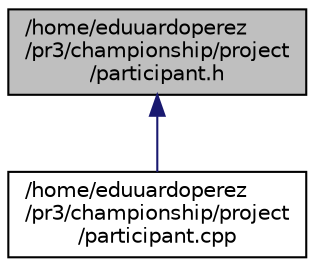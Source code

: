 digraph "/home/eduuardoperez/pr3/championship/project/participant.h"
{
  edge [fontname="Helvetica",fontsize="10",labelfontname="Helvetica",labelfontsize="10"];
  node [fontname="Helvetica",fontsize="10",shape=record];
  Node1 [label="/home/eduuardoperez\l/pr3/championship/project\l/participant.h",height=0.2,width=0.4,color="black", fillcolor="grey75", style="filled", fontcolor="black"];
  Node1 -> Node2 [dir="back",color="midnightblue",fontsize="10",style="solid",fontname="Helvetica"];
  Node2 [label="/home/eduuardoperez\l/pr3/championship/project\l/participant.cpp",height=0.2,width=0.4,color="black", fillcolor="white", style="filled",URL="$participant_8cpp.html",tooltip="Implementación de la clase Participant. "];
}
